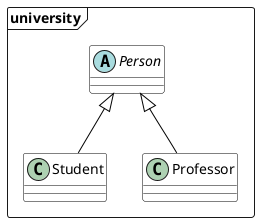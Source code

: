@startuml "Minimal Inheritance"

skinparam classAttributeIconSize 0
skinparam class {
    BackgroundColor White
    ArrowColor Black
    BorderColor Black
}

Package university <<Frame>>{

' Classes
abstract class Person {
}


class Student extends Person {
}

class Professor extends Person {
}

}
@enduml
